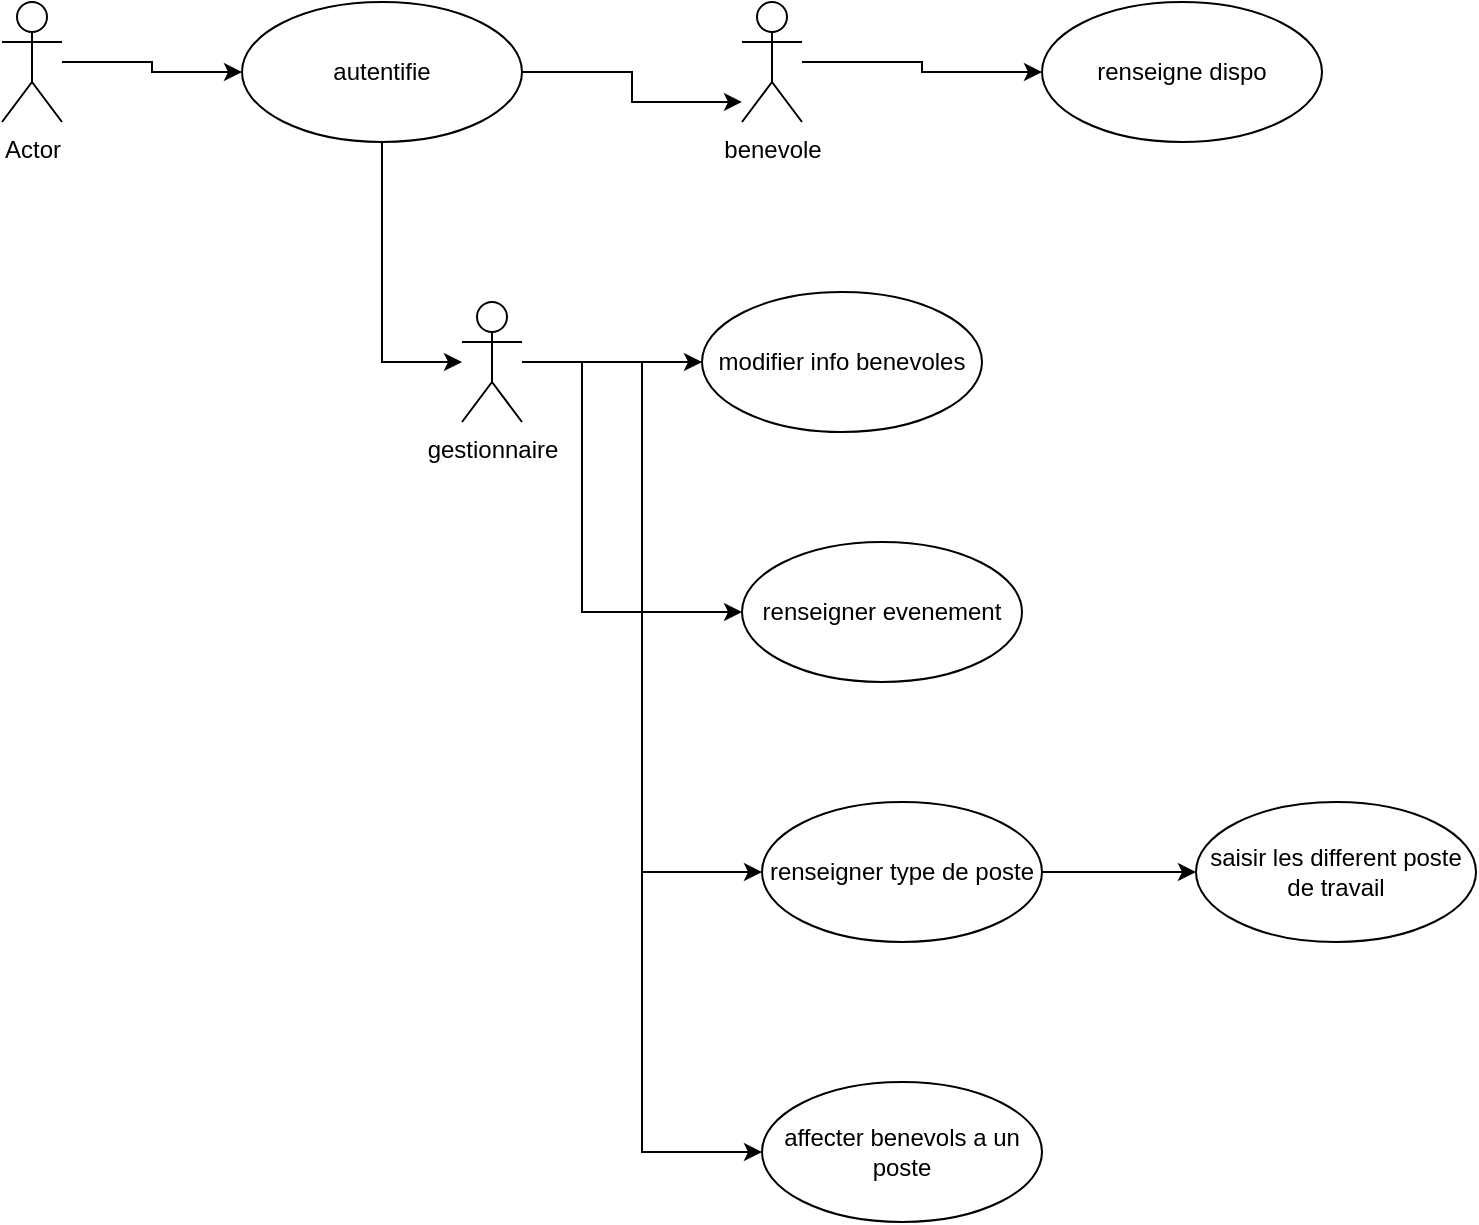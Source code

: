 <mxfile version="15.3.8" type="github">
  <diagram id="zilzJl96QCMMg5tGJzkm" name="Page-1">
    <mxGraphModel dx="1038" dy="578" grid="1" gridSize="10" guides="1" tooltips="1" connect="1" arrows="1" fold="1" page="1" pageScale="1" pageWidth="827" pageHeight="1169" math="0" shadow="0">
      <root>
        <mxCell id="0" />
        <mxCell id="1" parent="0" />
        <mxCell id="mpSO8kdvRYwk7wcLRRey-6" style="edgeStyle=orthogonalEdgeStyle;rounded=0;orthogonalLoop=1;jettySize=auto;html=1;entryX=0;entryY=0.5;entryDx=0;entryDy=0;" parent="1" source="mpSO8kdvRYwk7wcLRRey-1" target="mpSO8kdvRYwk7wcLRRey-2" edge="1">
          <mxGeometry relative="1" as="geometry" />
        </mxCell>
        <mxCell id="mpSO8kdvRYwk7wcLRRey-1" value="Actor" style="shape=umlActor;verticalLabelPosition=bottom;verticalAlign=top;html=1;" parent="1" vertex="1">
          <mxGeometry x="90" y="70" width="30" height="60" as="geometry" />
        </mxCell>
        <mxCell id="mpSO8kdvRYwk7wcLRRey-7" style="edgeStyle=orthogonalEdgeStyle;rounded=0;orthogonalLoop=1;jettySize=auto;html=1;entryX=0;entryY=0.833;entryDx=0;entryDy=0;entryPerimeter=0;" parent="1" source="mpSO8kdvRYwk7wcLRRey-2" target="mpSO8kdvRYwk7wcLRRey-3" edge="1">
          <mxGeometry relative="1" as="geometry" />
        </mxCell>
        <mxCell id="mpSO8kdvRYwk7wcLRRey-12" style="edgeStyle=orthogonalEdgeStyle;rounded=0;orthogonalLoop=1;jettySize=auto;html=1;" parent="1" source="mpSO8kdvRYwk7wcLRRey-2" target="mpSO8kdvRYwk7wcLRRey-11" edge="1">
          <mxGeometry relative="1" as="geometry">
            <Array as="points">
              <mxPoint x="280" y="250" />
            </Array>
          </mxGeometry>
        </mxCell>
        <mxCell id="mpSO8kdvRYwk7wcLRRey-2" value="autentifie" style="ellipse;whiteSpace=wrap;html=1;" parent="1" vertex="1">
          <mxGeometry x="210" y="70" width="140" height="70" as="geometry" />
        </mxCell>
        <mxCell id="mpSO8kdvRYwk7wcLRRey-8" style="edgeStyle=orthogonalEdgeStyle;rounded=0;orthogonalLoop=1;jettySize=auto;html=1;entryX=0;entryY=0.5;entryDx=0;entryDy=0;" parent="1" source="mpSO8kdvRYwk7wcLRRey-3" target="mpSO8kdvRYwk7wcLRRey-5" edge="1">
          <mxGeometry relative="1" as="geometry" />
        </mxCell>
        <mxCell id="mpSO8kdvRYwk7wcLRRey-3" value="benevole" style="shape=umlActor;verticalLabelPosition=bottom;verticalAlign=top;html=1;" parent="1" vertex="1">
          <mxGeometry x="460" y="70" width="30" height="60" as="geometry" />
        </mxCell>
        <mxCell id="mpSO8kdvRYwk7wcLRRey-5" value="renseigne dispo" style="ellipse;whiteSpace=wrap;html=1;" parent="1" vertex="1">
          <mxGeometry x="610" y="70" width="140" height="70" as="geometry" />
        </mxCell>
        <mxCell id="mpSO8kdvRYwk7wcLRRey-10" value="modifier info benevoles" style="ellipse;whiteSpace=wrap;html=1;" parent="1" vertex="1">
          <mxGeometry x="440" y="215" width="140" height="70" as="geometry" />
        </mxCell>
        <mxCell id="OPiPzonsdsgegJGFYfHE-1" style="edgeStyle=orthogonalEdgeStyle;rounded=0;orthogonalLoop=1;jettySize=auto;html=1;entryX=0;entryY=0.5;entryDx=0;entryDy=0;" edge="1" parent="1" source="mpSO8kdvRYwk7wcLRRey-11" target="mpSO8kdvRYwk7wcLRRey-10">
          <mxGeometry relative="1" as="geometry" />
        </mxCell>
        <mxCell id="OPiPzonsdsgegJGFYfHE-3" style="edgeStyle=orthogonalEdgeStyle;rounded=0;orthogonalLoop=1;jettySize=auto;html=1;" edge="1" parent="1" source="mpSO8kdvRYwk7wcLRRey-11" target="OPiPzonsdsgegJGFYfHE-2">
          <mxGeometry relative="1" as="geometry">
            <Array as="points">
              <mxPoint x="380" y="250" />
              <mxPoint x="380" y="375" />
            </Array>
          </mxGeometry>
        </mxCell>
        <mxCell id="OPiPzonsdsgegJGFYfHE-7" style="edgeStyle=orthogonalEdgeStyle;rounded=0;orthogonalLoop=1;jettySize=auto;html=1;entryX=0;entryY=0.5;entryDx=0;entryDy=0;" edge="1" parent="1" source="mpSO8kdvRYwk7wcLRRey-11" target="OPiPzonsdsgegJGFYfHE-4">
          <mxGeometry relative="1" as="geometry" />
        </mxCell>
        <mxCell id="OPiPzonsdsgegJGFYfHE-8" style="edgeStyle=orthogonalEdgeStyle;rounded=0;orthogonalLoop=1;jettySize=auto;html=1;entryX=0;entryY=0.5;entryDx=0;entryDy=0;" edge="1" parent="1" source="mpSO8kdvRYwk7wcLRRey-11" target="OPiPzonsdsgegJGFYfHE-6">
          <mxGeometry relative="1" as="geometry" />
        </mxCell>
        <mxCell id="mpSO8kdvRYwk7wcLRRey-11" value="gestionnaire&lt;br&gt;" style="shape=umlActor;verticalLabelPosition=bottom;verticalAlign=top;html=1;outlineConnect=0;" parent="1" vertex="1">
          <mxGeometry x="320" y="220" width="30" height="60" as="geometry" />
        </mxCell>
        <mxCell id="OPiPzonsdsgegJGFYfHE-2" value="renseigner evenement&lt;br&gt;" style="ellipse;whiteSpace=wrap;html=1;" vertex="1" parent="1">
          <mxGeometry x="460" y="340" width="140" height="70" as="geometry" />
        </mxCell>
        <mxCell id="OPiPzonsdsgegJGFYfHE-9" style="edgeStyle=orthogonalEdgeStyle;rounded=0;orthogonalLoop=1;jettySize=auto;html=1;entryX=0;entryY=0.5;entryDx=0;entryDy=0;" edge="1" parent="1" source="OPiPzonsdsgegJGFYfHE-4" target="OPiPzonsdsgegJGFYfHE-5">
          <mxGeometry relative="1" as="geometry" />
        </mxCell>
        <mxCell id="OPiPzonsdsgegJGFYfHE-4" value="renseigner type de poste" style="ellipse;whiteSpace=wrap;html=1;" vertex="1" parent="1">
          <mxGeometry x="470" y="470" width="140" height="70" as="geometry" />
        </mxCell>
        <mxCell id="OPiPzonsdsgegJGFYfHE-5" value="saisir les different poste de travail&lt;br&gt;" style="ellipse;whiteSpace=wrap;html=1;" vertex="1" parent="1">
          <mxGeometry x="687" y="470" width="140" height="70" as="geometry" />
        </mxCell>
        <mxCell id="OPiPzonsdsgegJGFYfHE-6" value="affecter benevols a un poste" style="ellipse;whiteSpace=wrap;html=1;" vertex="1" parent="1">
          <mxGeometry x="470" y="610" width="140" height="70" as="geometry" />
        </mxCell>
      </root>
    </mxGraphModel>
  </diagram>
</mxfile>
